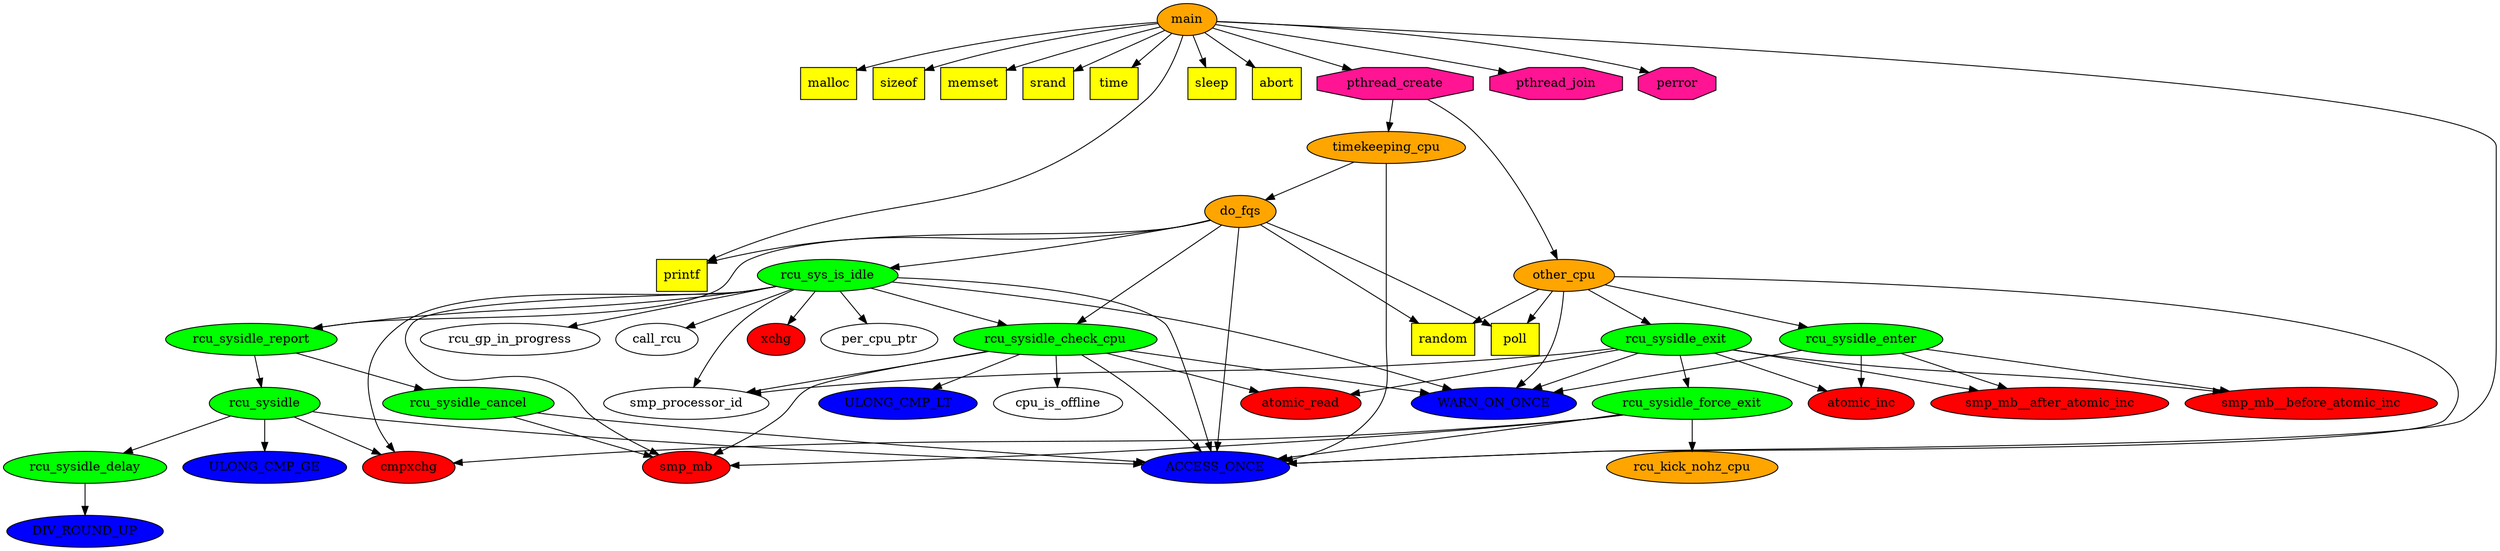 digraph {


// standard c calls
{ node [shape=box style=filled fillcolor=yellow]
    malloc
    sizeof
    memset
    srand
    time 
    printf
    sleep
    abort
    printf
    random
    poll
}

// pthread calls
{ node [shape=octagon style=filled fillcolor=deeppink]
    pthread_create
    pthread_join
    perror
}

// kernel programming calls
{ node [shape=oval style=filled fillcolor=blue]
    ACCESS_ONCE
    WARN_ON_ONCE
    ULONG_CMP_LT
    ULONG_CMP_GE
    DIV_ROUND_UP
}

// testing code calls
{ node [shape=oval style=filled fillcolor=orange]
    main
    timekeeping_cpu
    other_cpu
    do_fqs
    rcu_kick_nohz_cpu
}

// sysidle (proper) calls
{ node [shape=oval style=filled fillcolor=green]
    rcu_sys_is_idle
    rcu_sysidle_check_cpu
    rcu_sysidle_report
    rcu_sysidle_enter
    rcu_sysidle_exit
    rcu_sysidle_force_exit
    rcu_sysidle
    rcu_sysidle_cancel
    rcu_sysidle_delay
}

// assembly/gcc builtin calls
{ node [shape=oval style=filled fillcolor=red]
   smp_mb
   xchg
   cmpxchg
   smp_mb__before_atomic_inc
   atomic_inc 
   smp_mb__after_atomic_inc
   atomic_read
}

// sysidle.c
main -> {malloc sizeof memset srand time printf pthread_create sleep ACCESS_ONCE
         pthread_join perror abort printf}

pthread_create -> {timekeeping_cpu other_cpu}

timekeeping_cpu -> {ACCESS_ONCE do_fqs}

other_cpu -> {ACCESS_ONCE WARN_ON_ONCE poll rcu_sysidle_enter random 
              rcu_sysidle_exit}

do_fqs -> {random poll rcu_sysidle_check_cpu ACCESS_ONCE rcu_sysidle_report 
           printf rcu_sys_is_idle }


// sysidle.h
rcu_sysidle_enter -> {WARN_ON_ONCE smp_mb__before_atomic_inc atomic_inc 
                      smp_mb__after_atomic_inc}

rcu_sysidle_force_exit -> {ACCESS_ONCE cmpxchg rcu_kick_nohz_cpu smp_mb}

rcu_sysidle_exit -> {WARN_ON_ONCE smp_mb__before_atomic_inc atomic_inc 
                      smp_mb__after_atomic_inc atomic_read smp_processor_id
                      rcu_sysidle_force_exit}

rcu_sysidle_check_cpu -> {cpu_is_offline WARN_ON_ONCE smp_processor_id 
		          atomic_read smp_mb ACCESS_ONCE ULONG_CMP_LT}




rcu_sysidle_delay -> {DIV_ROUND_UP}

rcu_sysidle -> {ACCESS_ONCE ULONG_CMP_GE rcu_sysidle_delay cmpxchg}

rcu_sysidle_cancel -> {smp_mb ACCESS_ONCE}

rcu_sysidle_report -> {rcu_sysidle rcu_sysidle_cancel}




rcu_sys_is_idle -> {ACCESS_ONCE WARN_ON_ONCE smp_processor_id per_cpu_ptr 
                    rcu_sysidle_check_cpu rcu_sysidle_report cmpxchg smp_mb
                    rcu_gp_in_progress xchg call_rcu}


}